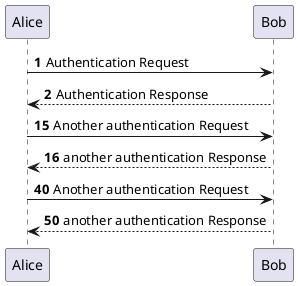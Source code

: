#对消息序列编号(Message sequence numbering)

关键字 autonumber 用于自动对消息编号。

@startuml
autonumber
Alice -> Bob: Authentication Request
Bob --> Alice: Authentication Response

autonumber 15
Alice -> Bob: Another authentication Request
Alice <-- Bob: another authentication Response

autonumber 40 10
Alice -> Bob: Another authentication Request
Alice <-- Bob: another authentication Response

@enduml